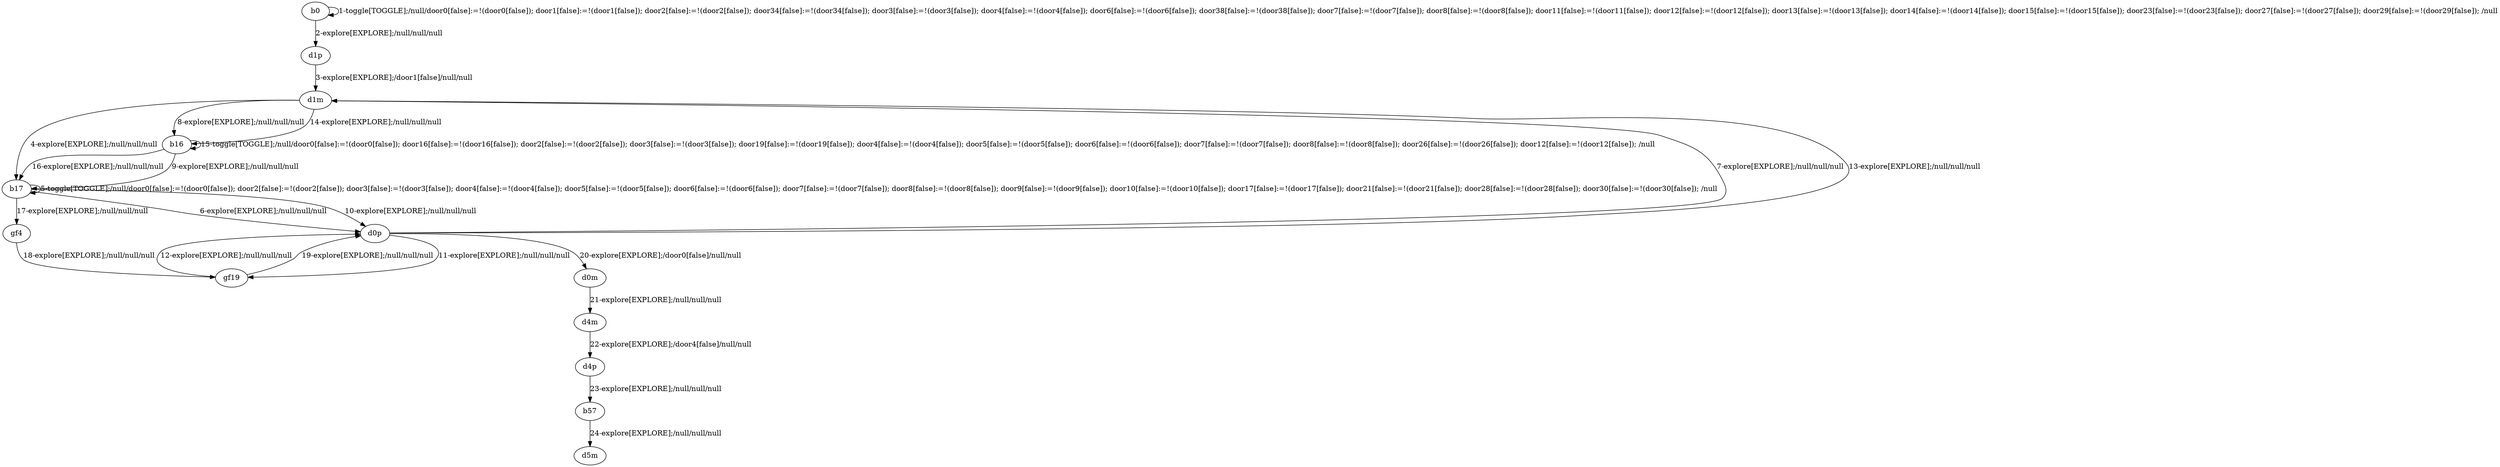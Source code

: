 # Total number of goals covered by this test: 3
# gf4 --> gf19
# b17 --> b17
# b17 --> gf4

digraph g {
"b0" -> "b0" [label = "1-toggle[TOGGLE];/null/door0[false]:=!(door0[false]); door1[false]:=!(door1[false]); door2[false]:=!(door2[false]); door34[false]:=!(door34[false]); door3[false]:=!(door3[false]); door4[false]:=!(door4[false]); door6[false]:=!(door6[false]); door38[false]:=!(door38[false]); door7[false]:=!(door7[false]); door8[false]:=!(door8[false]); door11[false]:=!(door11[false]); door12[false]:=!(door12[false]); door13[false]:=!(door13[false]); door14[false]:=!(door14[false]); door15[false]:=!(door15[false]); door23[false]:=!(door23[false]); door27[false]:=!(door27[false]); door29[false]:=!(door29[false]); /null"];
"b0" -> "d1p" [label = "2-explore[EXPLORE];/null/null/null"];
"d1p" -> "d1m" [label = "3-explore[EXPLORE];/door1[false]/null/null"];
"d1m" -> "b17" [label = "4-explore[EXPLORE];/null/null/null"];
"b17" -> "b17" [label = "5-toggle[TOGGLE];/null/door0[false]:=!(door0[false]); door2[false]:=!(door2[false]); door3[false]:=!(door3[false]); door4[false]:=!(door4[false]); door5[false]:=!(door5[false]); door6[false]:=!(door6[false]); door7[false]:=!(door7[false]); door8[false]:=!(door8[false]); door9[false]:=!(door9[false]); door10[false]:=!(door10[false]); door17[false]:=!(door17[false]); door21[false]:=!(door21[false]); door28[false]:=!(door28[false]); door30[false]:=!(door30[false]); /null"];
"b17" -> "d0p" [label = "6-explore[EXPLORE];/null/null/null"];
"d0p" -> "d1m" [label = "7-explore[EXPLORE];/null/null/null"];
"d1m" -> "b16" [label = "8-explore[EXPLORE];/null/null/null"];
"b16" -> "b17" [label = "9-explore[EXPLORE];/null/null/null"];
"b17" -> "d0p" [label = "10-explore[EXPLORE];/null/null/null"];
"d0p" -> "gf19" [label = "11-explore[EXPLORE];/null/null/null"];
"gf19" -> "d0p" [label = "12-explore[EXPLORE];/null/null/null"];
"d0p" -> "d1m" [label = "13-explore[EXPLORE];/null/null/null"];
"d1m" -> "b16" [label = "14-explore[EXPLORE];/null/null/null"];
"b16" -> "b16" [label = "15-toggle[TOGGLE];/null/door0[false]:=!(door0[false]); door16[false]:=!(door16[false]); door2[false]:=!(door2[false]); door3[false]:=!(door3[false]); door19[false]:=!(door19[false]); door4[false]:=!(door4[false]); door5[false]:=!(door5[false]); door6[false]:=!(door6[false]); door7[false]:=!(door7[false]); door8[false]:=!(door8[false]); door26[false]:=!(door26[false]); door12[false]:=!(door12[false]); /null"];
"b16" -> "b17" [label = "16-explore[EXPLORE];/null/null/null"];
"b17" -> "gf4" [label = "17-explore[EXPLORE];/null/null/null"];
"gf4" -> "gf19" [label = "18-explore[EXPLORE];/null/null/null"];
"gf19" -> "d0p" [label = "19-explore[EXPLORE];/null/null/null"];
"d0p" -> "d0m" [label = "20-explore[EXPLORE];/door0[false]/null/null"];
"d0m" -> "d4m" [label = "21-explore[EXPLORE];/null/null/null"];
"d4m" -> "d4p" [label = "22-explore[EXPLORE];/door4[false]/null/null"];
"d4p" -> "b57" [label = "23-explore[EXPLORE];/null/null/null"];
"b57" -> "d5m" [label = "24-explore[EXPLORE];/null/null/null"];
}